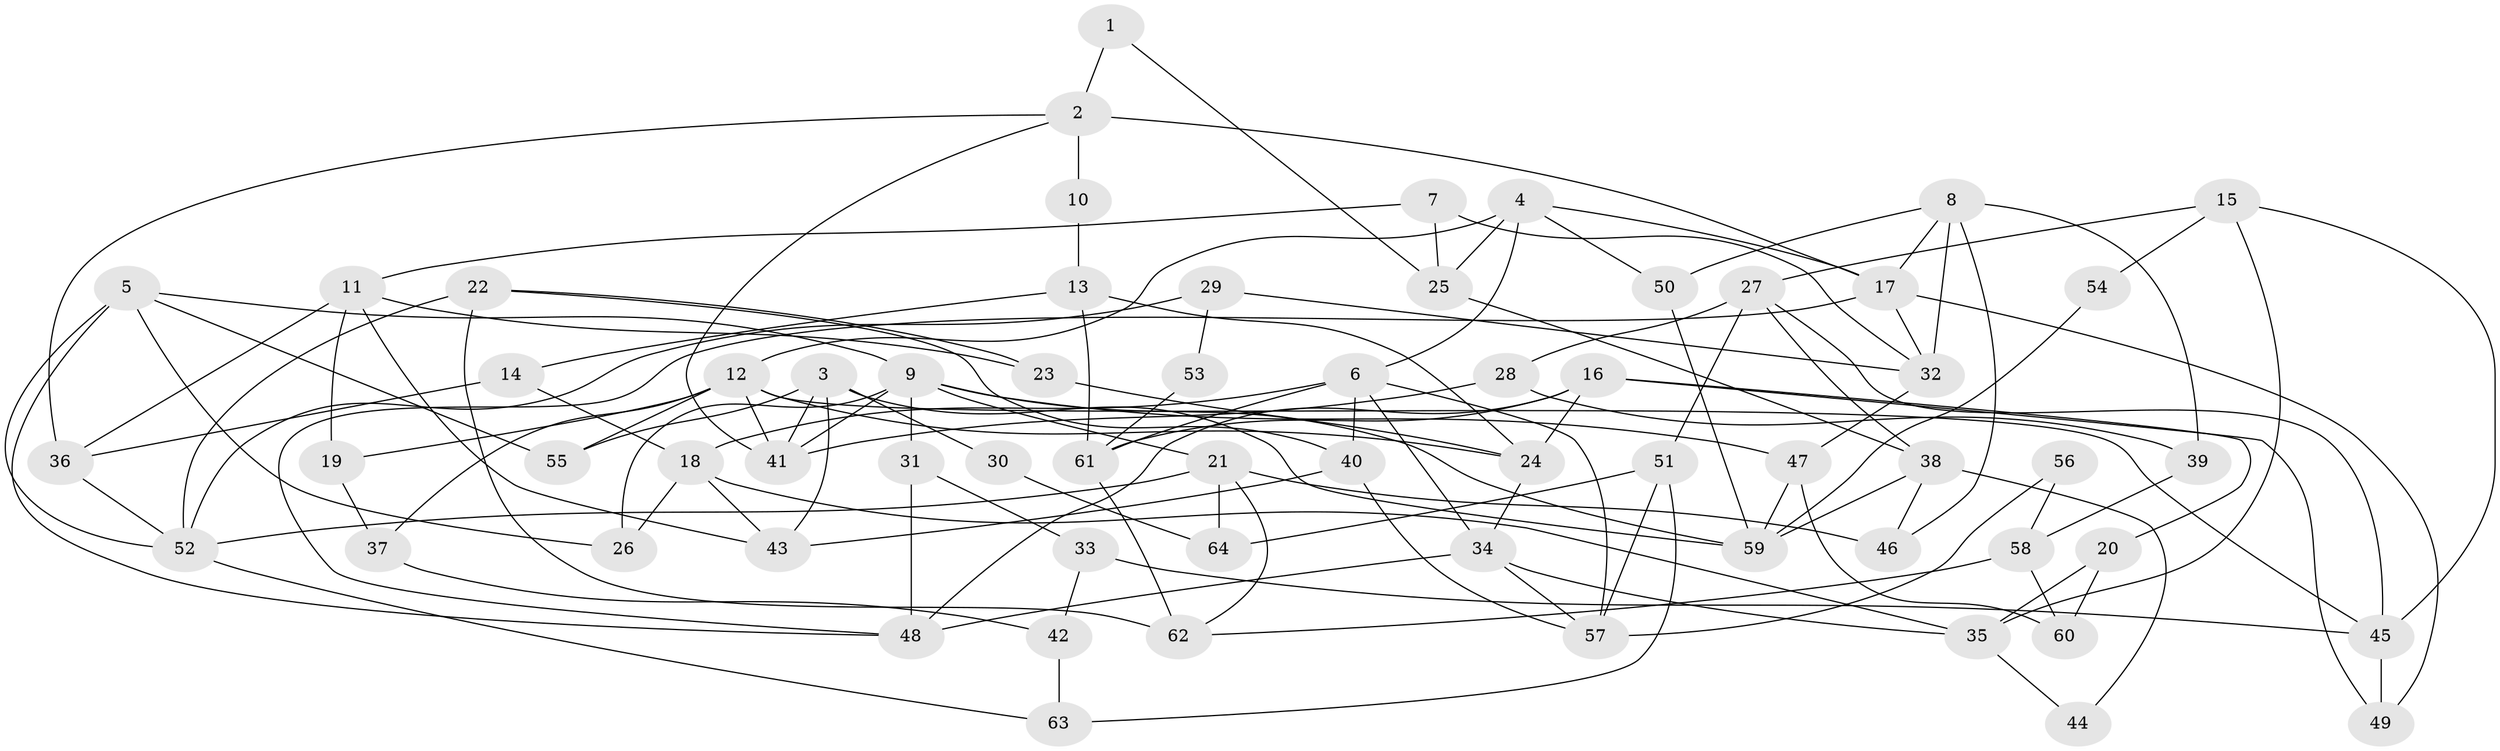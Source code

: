 // Generated by graph-tools (version 1.1) at 2025/11/02/27/25 16:11:20]
// undirected, 64 vertices, 128 edges
graph export_dot {
graph [start="1"]
  node [color=gray90,style=filled];
  1;
  2;
  3;
  4;
  5;
  6;
  7;
  8;
  9;
  10;
  11;
  12;
  13;
  14;
  15;
  16;
  17;
  18;
  19;
  20;
  21;
  22;
  23;
  24;
  25;
  26;
  27;
  28;
  29;
  30;
  31;
  32;
  33;
  34;
  35;
  36;
  37;
  38;
  39;
  40;
  41;
  42;
  43;
  44;
  45;
  46;
  47;
  48;
  49;
  50;
  51;
  52;
  53;
  54;
  55;
  56;
  57;
  58;
  59;
  60;
  61;
  62;
  63;
  64;
  1 -- 2;
  1 -- 25;
  2 -- 17;
  2 -- 41;
  2 -- 10;
  2 -- 36;
  3 -- 43;
  3 -- 41;
  3 -- 30;
  3 -- 55;
  3 -- 59;
  4 -- 6;
  4 -- 25;
  4 -- 12;
  4 -- 17;
  4 -- 50;
  5 -- 9;
  5 -- 55;
  5 -- 26;
  5 -- 48;
  5 -- 52;
  6 -- 34;
  6 -- 57;
  6 -- 18;
  6 -- 40;
  6 -- 61;
  7 -- 32;
  7 -- 11;
  7 -- 25;
  8 -- 17;
  8 -- 50;
  8 -- 32;
  8 -- 39;
  8 -- 46;
  9 -- 21;
  9 -- 47;
  9 -- 26;
  9 -- 31;
  9 -- 41;
  9 -- 59;
  10 -- 13;
  11 -- 36;
  11 -- 23;
  11 -- 19;
  11 -- 43;
  12 -- 37;
  12 -- 19;
  12 -- 24;
  12 -- 41;
  12 -- 45;
  12 -- 55;
  13 -- 14;
  13 -- 61;
  13 -- 24;
  14 -- 36;
  14 -- 18;
  15 -- 45;
  15 -- 35;
  15 -- 27;
  15 -- 54;
  16 -- 24;
  16 -- 48;
  16 -- 20;
  16 -- 49;
  16 -- 61;
  17 -- 32;
  17 -- 48;
  17 -- 49;
  18 -- 26;
  18 -- 35;
  18 -- 43;
  19 -- 37;
  20 -- 35;
  20 -- 60;
  21 -- 46;
  21 -- 52;
  21 -- 62;
  21 -- 64;
  22 -- 62;
  22 -- 40;
  22 -- 23;
  22 -- 52;
  23 -- 24;
  24 -- 34;
  25 -- 38;
  27 -- 45;
  27 -- 28;
  27 -- 38;
  27 -- 51;
  28 -- 41;
  28 -- 39;
  29 -- 32;
  29 -- 52;
  29 -- 53;
  30 -- 64;
  31 -- 48;
  31 -- 33;
  32 -- 47;
  33 -- 45;
  33 -- 42;
  34 -- 48;
  34 -- 35;
  34 -- 57;
  35 -- 44;
  36 -- 52;
  37 -- 42;
  38 -- 59;
  38 -- 44;
  38 -- 46;
  39 -- 58;
  40 -- 43;
  40 -- 57;
  42 -- 63;
  45 -- 49;
  47 -- 59;
  47 -- 60;
  50 -- 59;
  51 -- 57;
  51 -- 63;
  51 -- 64;
  52 -- 63;
  53 -- 61;
  54 -- 59;
  56 -- 57;
  56 -- 58;
  58 -- 62;
  58 -- 60;
  61 -- 62;
}
